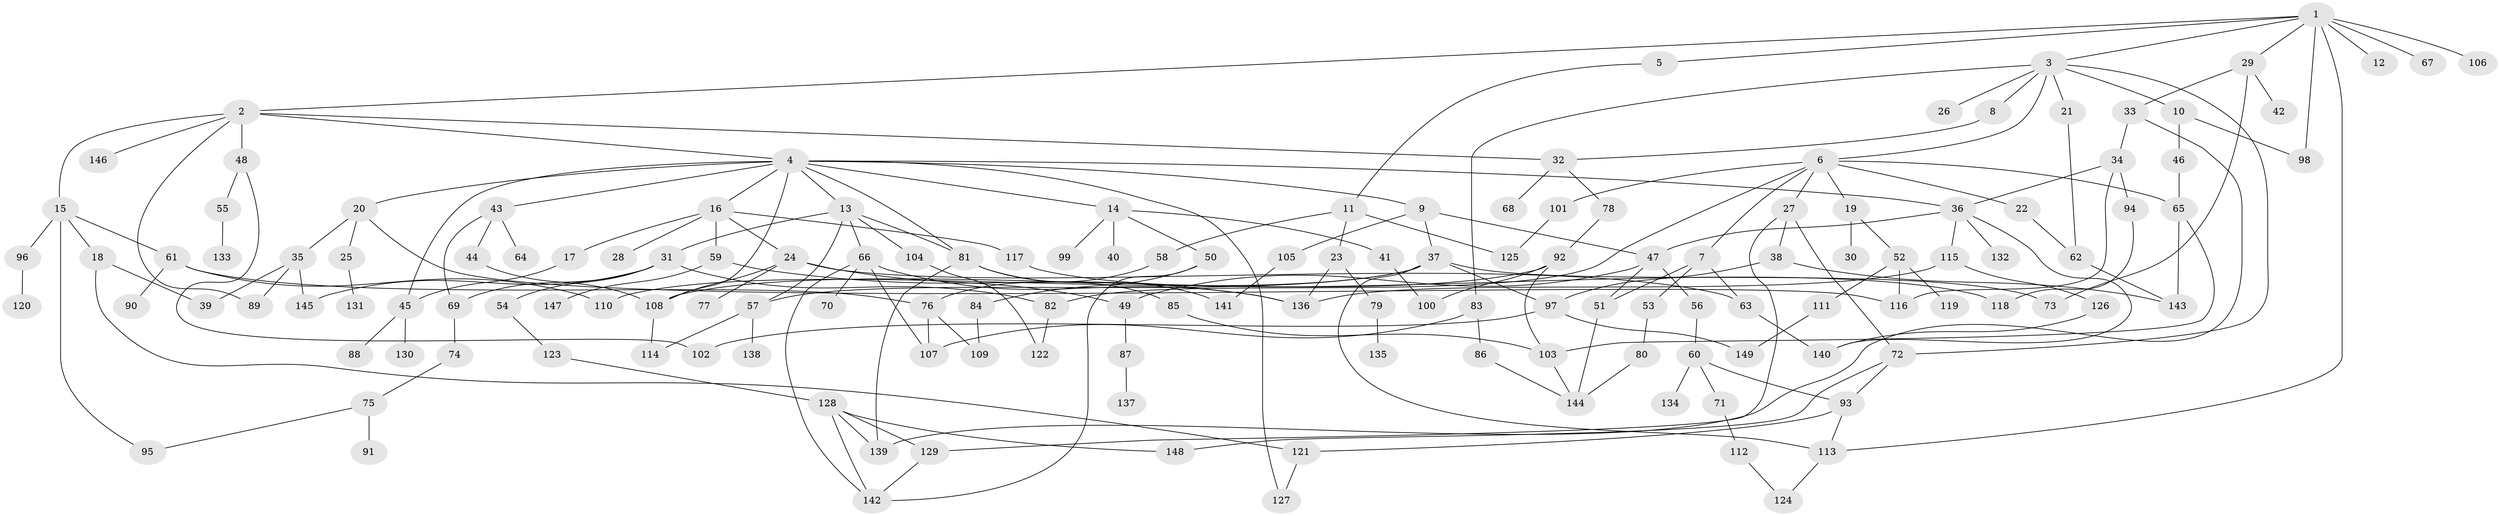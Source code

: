// coarse degree distribution, {14: 0.022727272727272728, 12: 0.022727272727272728, 11: 0.022727272727272728, 2: 0.22727272727272727, 6: 0.06818181818181818, 5: 0.09090909090909091, 15: 0.022727272727272728, 4: 0.06818181818181818, 3: 0.18181818181818182, 7: 0.045454545454545456, 1: 0.18181818181818182, 8: 0.045454545454545456}
// Generated by graph-tools (version 1.1) at 2025/17/03/04/25 18:17:11]
// undirected, 149 vertices, 212 edges
graph export_dot {
graph [start="1"]
  node [color=gray90,style=filled];
  1;
  2;
  3;
  4;
  5;
  6;
  7;
  8;
  9;
  10;
  11;
  12;
  13;
  14;
  15;
  16;
  17;
  18;
  19;
  20;
  21;
  22;
  23;
  24;
  25;
  26;
  27;
  28;
  29;
  30;
  31;
  32;
  33;
  34;
  35;
  36;
  37;
  38;
  39;
  40;
  41;
  42;
  43;
  44;
  45;
  46;
  47;
  48;
  49;
  50;
  51;
  52;
  53;
  54;
  55;
  56;
  57;
  58;
  59;
  60;
  61;
  62;
  63;
  64;
  65;
  66;
  67;
  68;
  69;
  70;
  71;
  72;
  73;
  74;
  75;
  76;
  77;
  78;
  79;
  80;
  81;
  82;
  83;
  84;
  85;
  86;
  87;
  88;
  89;
  90;
  91;
  92;
  93;
  94;
  95;
  96;
  97;
  98;
  99;
  100;
  101;
  102;
  103;
  104;
  105;
  106;
  107;
  108;
  109;
  110;
  111;
  112;
  113;
  114;
  115;
  116;
  117;
  118;
  119;
  120;
  121;
  122;
  123;
  124;
  125;
  126;
  127;
  128;
  129;
  130;
  131;
  132;
  133;
  134;
  135;
  136;
  137;
  138;
  139;
  140;
  141;
  142;
  143;
  144;
  145;
  146;
  147;
  148;
  149;
  1 -- 2;
  1 -- 3;
  1 -- 5;
  1 -- 12;
  1 -- 29;
  1 -- 67;
  1 -- 106;
  1 -- 113;
  1 -- 98;
  2 -- 4;
  2 -- 15;
  2 -- 32;
  2 -- 48;
  2 -- 146;
  2 -- 89;
  3 -- 6;
  3 -- 8;
  3 -- 10;
  3 -- 21;
  3 -- 26;
  3 -- 83;
  3 -- 72;
  4 -- 9;
  4 -- 13;
  4 -- 14;
  4 -- 16;
  4 -- 20;
  4 -- 43;
  4 -- 45;
  4 -- 81;
  4 -- 127;
  4 -- 108;
  4 -- 36;
  5 -- 11;
  6 -- 7;
  6 -- 19;
  6 -- 22;
  6 -- 27;
  6 -- 65;
  6 -- 82;
  6 -- 101;
  7 -- 51;
  7 -- 53;
  7 -- 63;
  8 -- 32;
  9 -- 37;
  9 -- 105;
  9 -- 47;
  10 -- 46;
  10 -- 98;
  11 -- 23;
  11 -- 58;
  11 -- 125;
  13 -- 31;
  13 -- 57;
  13 -- 66;
  13 -- 104;
  13 -- 81;
  14 -- 40;
  14 -- 41;
  14 -- 50;
  14 -- 99;
  15 -- 18;
  15 -- 61;
  15 -- 95;
  15 -- 96;
  16 -- 17;
  16 -- 24;
  16 -- 28;
  16 -- 59;
  16 -- 117;
  17 -- 45;
  18 -- 121;
  18 -- 39;
  19 -- 30;
  19 -- 52;
  20 -- 25;
  20 -- 35;
  20 -- 116;
  21 -- 62;
  22 -- 62;
  23 -- 79;
  23 -- 136;
  24 -- 63;
  24 -- 77;
  24 -- 108;
  24 -- 49;
  25 -- 131;
  27 -- 38;
  27 -- 72;
  27 -- 129;
  29 -- 33;
  29 -- 42;
  29 -- 73;
  31 -- 54;
  31 -- 69;
  31 -- 145;
  31 -- 82;
  32 -- 68;
  32 -- 78;
  33 -- 34;
  33 -- 139;
  34 -- 36;
  34 -- 94;
  34 -- 116;
  35 -- 39;
  35 -- 89;
  35 -- 145;
  36 -- 47;
  36 -- 115;
  36 -- 132;
  36 -- 140;
  37 -- 73;
  37 -- 97;
  37 -- 57;
  37 -- 110;
  37 -- 113;
  38 -- 97;
  38 -- 143;
  41 -- 100;
  43 -- 44;
  43 -- 64;
  43 -- 69;
  44 -- 108;
  45 -- 88;
  45 -- 130;
  46 -- 65;
  47 -- 49;
  47 -- 56;
  47 -- 51;
  48 -- 55;
  48 -- 102;
  49 -- 87;
  50 -- 84;
  50 -- 142;
  51 -- 144;
  52 -- 111;
  52 -- 116;
  52 -- 119;
  53 -- 80;
  54 -- 123;
  55 -- 133;
  56 -- 60;
  57 -- 138;
  57 -- 114;
  58 -- 76;
  59 -- 147;
  59 -- 136;
  60 -- 71;
  60 -- 134;
  60 -- 93;
  61 -- 76;
  61 -- 90;
  61 -- 110;
  62 -- 143;
  63 -- 140;
  65 -- 143;
  65 -- 103;
  66 -- 70;
  66 -- 107;
  66 -- 142;
  66 -- 136;
  69 -- 74;
  71 -- 112;
  72 -- 93;
  72 -- 148;
  74 -- 75;
  75 -- 91;
  75 -- 95;
  76 -- 107;
  76 -- 109;
  78 -- 92;
  79 -- 135;
  80 -- 144;
  81 -- 85;
  81 -- 139;
  81 -- 141;
  82 -- 122;
  83 -- 86;
  83 -- 107;
  84 -- 109;
  85 -- 103;
  86 -- 144;
  87 -- 137;
  92 -- 103;
  92 -- 108;
  92 -- 100;
  93 -- 113;
  93 -- 121;
  94 -- 118;
  96 -- 120;
  97 -- 102;
  97 -- 149;
  101 -- 125;
  103 -- 144;
  104 -- 122;
  105 -- 141;
  108 -- 114;
  111 -- 149;
  112 -- 124;
  113 -- 124;
  115 -- 126;
  115 -- 136;
  117 -- 118;
  121 -- 127;
  123 -- 128;
  126 -- 140;
  128 -- 129;
  128 -- 142;
  128 -- 148;
  128 -- 139;
  129 -- 142;
}
